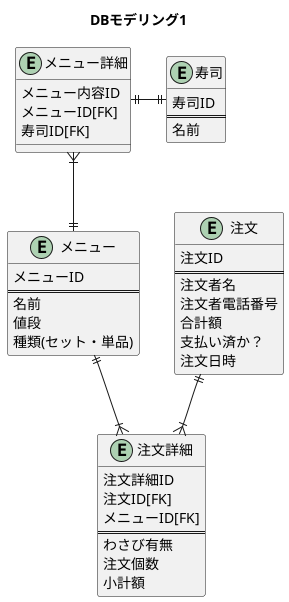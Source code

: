 @startuml
  title DBモデリング1
  entity "メニュー" {
    メニューID
    ==
    名前
    値段
    種類(セット・単品)
  }

  entity "メニュー詳細" {
    メニュー内容ID
    メニューID[FK]
    寿司ID[FK]
  }

  entity "寿司" {
    寿司ID
    ==
    名前
  }

  entity "注文" {
    注文ID
    ==
    注文者名
    注文者電話番号
    合計額
    支払い済か？
    注文日時
  }

  entity "注文詳細" {
    注文詳細ID
    注文ID[FK]
    メニューID[FK]
    ==
    わさび有無
    注文個数
    小計額
  }

  メニュー詳細 }|--|| メニュー
  メニュー詳細 ||-r-|| 寿司
  注文 ||--|{ 注文詳細
  メニュー ||--|{ 注文詳細
@enduml